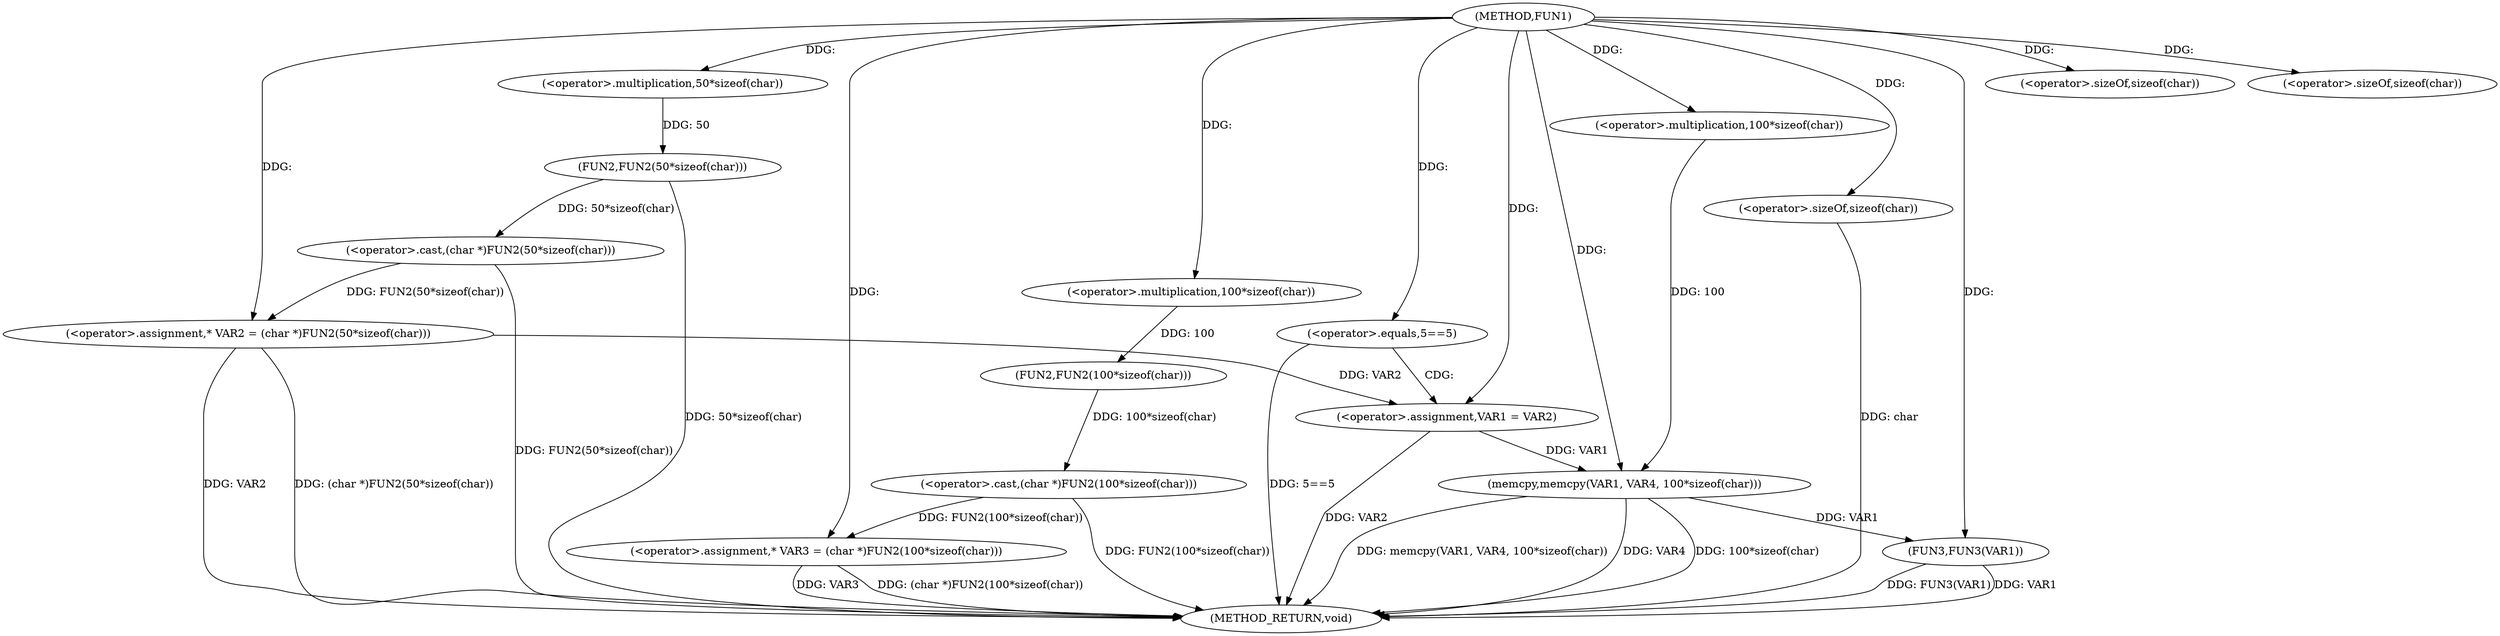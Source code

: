 digraph FUN1 {  
"1000100" [label = "(METHOD,FUN1)" ]
"1000142" [label = "(METHOD_RETURN,void)" ]
"1000104" [label = "(<operator>.assignment,* VAR2 = (char *)FUN2(50*sizeof(char)))" ]
"1000106" [label = "(<operator>.cast,(char *)FUN2(50*sizeof(char)))" ]
"1000108" [label = "(FUN2,FUN2(50*sizeof(char)))" ]
"1000109" [label = "(<operator>.multiplication,50*sizeof(char))" ]
"1000111" [label = "(<operator>.sizeOf,sizeof(char))" ]
"1000114" [label = "(<operator>.assignment,* VAR3 = (char *)FUN2(100*sizeof(char)))" ]
"1000116" [label = "(<operator>.cast,(char *)FUN2(100*sizeof(char)))" ]
"1000118" [label = "(FUN2,FUN2(100*sizeof(char)))" ]
"1000119" [label = "(<operator>.multiplication,100*sizeof(char))" ]
"1000121" [label = "(<operator>.sizeOf,sizeof(char))" ]
"1000124" [label = "(<operator>.equals,5==5)" ]
"1000128" [label = "(<operator>.assignment,VAR1 = VAR2)" ]
"1000133" [label = "(memcpy,memcpy(VAR1, VAR4, 100*sizeof(char)))" ]
"1000136" [label = "(<operator>.multiplication,100*sizeof(char))" ]
"1000138" [label = "(<operator>.sizeOf,sizeof(char))" ]
"1000140" [label = "(FUN3,FUN3(VAR1))" ]
  "1000128" -> "1000142"  [ label = "DDG: VAR2"] 
  "1000106" -> "1000142"  [ label = "DDG: FUN2(50*sizeof(char))"] 
  "1000104" -> "1000142"  [ label = "DDG: VAR2"] 
  "1000140" -> "1000142"  [ label = "DDG: FUN3(VAR1)"] 
  "1000114" -> "1000142"  [ label = "DDG: VAR3"] 
  "1000116" -> "1000142"  [ label = "DDG: FUN2(100*sizeof(char))"] 
  "1000133" -> "1000142"  [ label = "DDG: memcpy(VAR1, VAR4, 100*sizeof(char))"] 
  "1000133" -> "1000142"  [ label = "DDG: VAR4"] 
  "1000133" -> "1000142"  [ label = "DDG: 100*sizeof(char)"] 
  "1000114" -> "1000142"  [ label = "DDG: (char *)FUN2(100*sizeof(char))"] 
  "1000124" -> "1000142"  [ label = "DDG: 5==5"] 
  "1000140" -> "1000142"  [ label = "DDG: VAR1"] 
  "1000138" -> "1000142"  [ label = "DDG: char"] 
  "1000104" -> "1000142"  [ label = "DDG: (char *)FUN2(50*sizeof(char))"] 
  "1000108" -> "1000142"  [ label = "DDG: 50*sizeof(char)"] 
  "1000106" -> "1000104"  [ label = "DDG: FUN2(50*sizeof(char))"] 
  "1000100" -> "1000104"  [ label = "DDG: "] 
  "1000108" -> "1000106"  [ label = "DDG: 50*sizeof(char)"] 
  "1000109" -> "1000108"  [ label = "DDG: 50"] 
  "1000100" -> "1000109"  [ label = "DDG: "] 
  "1000100" -> "1000111"  [ label = "DDG: "] 
  "1000116" -> "1000114"  [ label = "DDG: FUN2(100*sizeof(char))"] 
  "1000100" -> "1000114"  [ label = "DDG: "] 
  "1000118" -> "1000116"  [ label = "DDG: 100*sizeof(char)"] 
  "1000119" -> "1000118"  [ label = "DDG: 100"] 
  "1000100" -> "1000119"  [ label = "DDG: "] 
  "1000100" -> "1000121"  [ label = "DDG: "] 
  "1000100" -> "1000124"  [ label = "DDG: "] 
  "1000104" -> "1000128"  [ label = "DDG: VAR2"] 
  "1000100" -> "1000128"  [ label = "DDG: "] 
  "1000128" -> "1000133"  [ label = "DDG: VAR1"] 
  "1000100" -> "1000133"  [ label = "DDG: "] 
  "1000136" -> "1000133"  [ label = "DDG: 100"] 
  "1000100" -> "1000136"  [ label = "DDG: "] 
  "1000100" -> "1000138"  [ label = "DDG: "] 
  "1000133" -> "1000140"  [ label = "DDG: VAR1"] 
  "1000100" -> "1000140"  [ label = "DDG: "] 
  "1000124" -> "1000128"  [ label = "CDG: "] 
}
